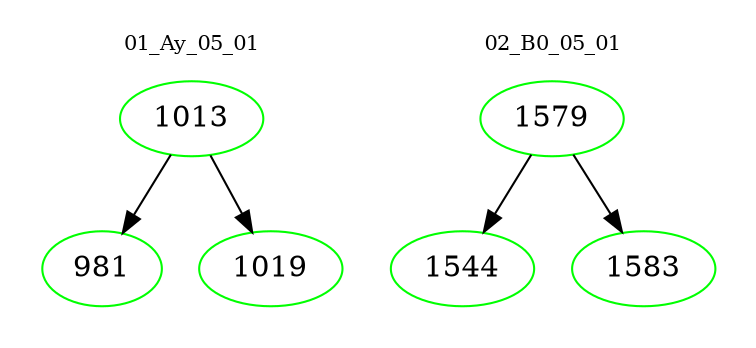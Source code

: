 digraph{
subgraph cluster_0 {
color = white
label = "01_Ay_05_01";
fontsize=10;
T0_1013 [label="1013", color="green"]
T0_1013 -> T0_981 [color="black"]
T0_981 [label="981", color="green"]
T0_1013 -> T0_1019 [color="black"]
T0_1019 [label="1019", color="green"]
}
subgraph cluster_1 {
color = white
label = "02_B0_05_01";
fontsize=10;
T1_1579 [label="1579", color="green"]
T1_1579 -> T1_1544 [color="black"]
T1_1544 [label="1544", color="green"]
T1_1579 -> T1_1583 [color="black"]
T1_1583 [label="1583", color="green"]
}
}
